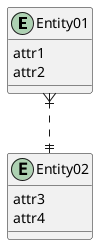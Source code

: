 @startuml
'https://plantuml.com/ie-diagram

entity Entity01 {
  attr1
  attr2
}

entity Entity02 {
  attr3
  attr4
}

Entity01 }|..|| Entity02

@enduml